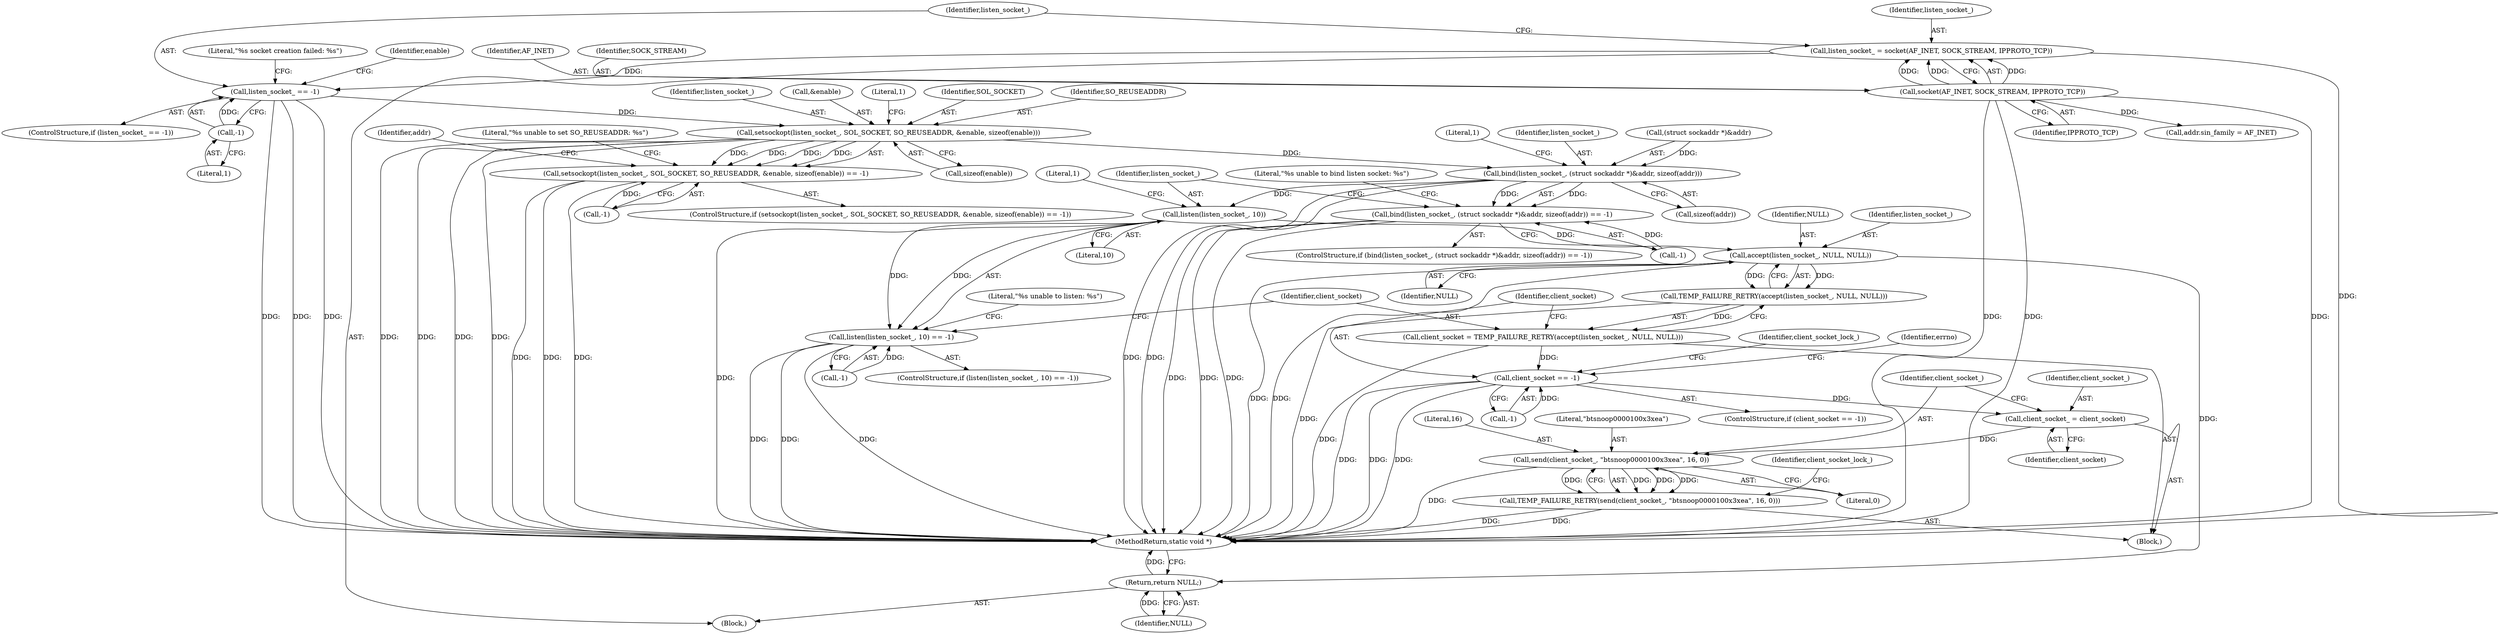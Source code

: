 digraph "0_Android_472271b153c5dc53c28beac55480a8d8434b2d5c_52@API" {
"1000119" [label="(Call,listen_socket_ == -1)"];
"1000112" [label="(Call,listen_socket_ = socket(AF_INET, SOCK_STREAM, IPPROTO_TCP))"];
"1000114" [label="(Call,socket(AF_INET, SOCK_STREAM, IPPROTO_TCP))"];
"1000121" [label="(Call,-1)"];
"1000136" [label="(Call,setsockopt(listen_socket_, SOL_SOCKET, SO_REUSEADDR, &enable, sizeof(enable)))"];
"1000135" [label="(Call,setsockopt(listen_socket_, SOL_SOCKET, SO_REUSEADDR, &enable, sizeof(enable)) == -1)"];
"1000175" [label="(Call,bind(listen_socket_, (struct sockaddr *)&addr, sizeof(addr)))"];
"1000174" [label="(Call,bind(listen_socket_, (struct sockaddr *)&addr, sizeof(addr)) == -1)"];
"1000194" [label="(Call,listen(listen_socket_, 10))"];
"1000193" [label="(Call,listen(listen_socket_, 10) == -1)"];
"1000212" [label="(Call,accept(listen_socket_, NULL, NULL))"];
"1000211" [label="(Call,TEMP_FAILURE_RETRY(accept(listen_socket_, NULL, NULL)))"];
"1000209" [label="(Call,client_socket = TEMP_FAILURE_RETRY(accept(listen_socket_, NULL, NULL)))"];
"1000217" [label="(Call,client_socket == -1)"];
"1000244" [label="(Call,client_socket_ = client_socket)"];
"1000248" [label="(Call,send(client_socket_, \"btsnoop\0\0\0\0\1\0\0\x3\xea\", 16, 0))"];
"1000247" [label="(Call,TEMP_FAILURE_RETRY(send(client_socket_, \"btsnoop\0\0\0\0\1\0\0\x3\xea\", 16, 0)))"];
"1000260" [label="(Return,return NULL;)"];
"1000209" [label="(Call,client_socket = TEMP_FAILURE_RETRY(accept(listen_socket_, NULL, NULL)))"];
"1000116" [label="(Identifier,SOCK_STREAM)"];
"1000173" [label="(ControlStructure,if (bind(listen_socket_, (struct sockaddr *)&addr, sizeof(addr)) == -1))"];
"1000255" [label="(Identifier,client_socket_lock_)"];
"1000177" [label="(Call,(struct sockaddr *)&addr)"];
"1000194" [label="(Call,listen(listen_socket_, 10))"];
"1000192" [label="(ControlStructure,if (listen(listen_socket_, 10) == -1))"];
"1000156" [label="(Identifier,addr)"];
"1000114" [label="(Call,socket(AF_INET, SOCK_STREAM, IPPROTO_TCP))"];
"1000137" [label="(Identifier,listen_socket_)"];
"1000218" [label="(Identifier,client_socket)"];
"1000134" [label="(ControlStructure,if (setsockopt(listen_socket_, SOL_SOCKET, SO_REUSEADDR, &enable, sizeof(enable)) == -1))"];
"1000118" [label="(ControlStructure,if (listen_socket_ == -1))"];
"1000184" [label="(Literal,1)"];
"1000210" [label="(Identifier,client_socket)"];
"1000252" [label="(Literal,0)"];
"1000195" [label="(Identifier,listen_socket_)"];
"1000125" [label="(Literal,\"%s socket creation failed: %s\")"];
"1000115" [label="(Identifier,AF_INET)"];
"1000247" [label="(Call,TEMP_FAILURE_RETRY(send(client_socket_, \"btsnoop\0\0\0\0\1\0\0\x3\xea\", 16, 0)))"];
"1000212" [label="(Call,accept(listen_socket_, NULL, NULL))"];
"1000119" [label="(Call,listen_socket_ == -1)"];
"1000174" [label="(Call,bind(listen_socket_, (struct sockaddr *)&addr, sizeof(addr)) == -1)"];
"1000198" [label="(Literal,1)"];
"1000120" [label="(Identifier,listen_socket_)"];
"1000142" [label="(Call,sizeof(enable))"];
"1000140" [label="(Call,&enable)"];
"1000251" [label="(Literal,16)"];
"1000187" [label="(Literal,\"%s unable to bind listen socket: %s\")"];
"1000219" [label="(Call,-1)"];
"1000145" [label="(Literal,1)"];
"1000211" [label="(Call,TEMP_FAILURE_RETRY(accept(listen_socket_, NULL, NULL)))"];
"1000217" [label="(Call,client_socket == -1)"];
"1000138" [label="(Identifier,SOL_SOCKET)"];
"1000214" [label="(Identifier,NULL)"];
"1000183" [label="(Call,-1)"];
"1000197" [label="(Call,-1)"];
"1000240" [label="(Identifier,client_socket_lock_)"];
"1000144" [label="(Call,-1)"];
"1000248" [label="(Call,send(client_socket_, \"btsnoop\0\0\0\0\1\0\0\x3\xea\", 16, 0))"];
"1000201" [label="(Literal,\"%s unable to listen: %s\")"];
"1000117" [label="(Identifier,IPPROTO_TCP)"];
"1000244" [label="(Call,client_socket_ = client_socket)"];
"1000249" [label="(Identifier,client_socket_)"];
"1000176" [label="(Identifier,listen_socket_)"];
"1000213" [label="(Identifier,listen_socket_)"];
"1000135" [label="(Call,setsockopt(listen_socket_, SOL_SOCKET, SO_REUSEADDR, &enable, sizeof(enable)) == -1)"];
"1000103" [label="(Block,)"];
"1000261" [label="(Identifier,NULL)"];
"1000121" [label="(Call,-1)"];
"1000112" [label="(Call,listen_socket_ = socket(AF_INET, SOCK_STREAM, IPPROTO_TCP))"];
"1000139" [label="(Identifier,SO_REUSEADDR)"];
"1000260" [label="(Return,return NULL;)"];
"1000245" [label="(Identifier,client_socket_)"];
"1000215" [label="(Identifier,NULL)"];
"1000175" [label="(Call,bind(listen_socket_, (struct sockaddr *)&addr, sizeof(addr)))"];
"1000196" [label="(Literal,10)"];
"1000148" [label="(Literal,\"%s unable to set SO_REUSEADDR: %s\")"];
"1000113" [label="(Identifier,listen_socket_)"];
"1000132" [label="(Identifier,enable)"];
"1000250" [label="(Literal,\"btsnoop\0\0\0\0\1\0\0\x3\xea\")"];
"1000154" [label="(Call,addr.sin_family = AF_INET)"];
"1000122" [label="(Literal,1)"];
"1000225" [label="(Identifier,errno)"];
"1000216" [label="(ControlStructure,if (client_socket == -1))"];
"1000246" [label="(Identifier,client_socket)"];
"1000181" [label="(Call,sizeof(addr))"];
"1000193" [label="(Call,listen(listen_socket_, 10) == -1)"];
"1000207" [label="(Block,)"];
"1000262" [label="(MethodReturn,static void *)"];
"1000136" [label="(Call,setsockopt(listen_socket_, SOL_SOCKET, SO_REUSEADDR, &enable, sizeof(enable)))"];
"1000119" -> "1000118"  [label="AST: "];
"1000119" -> "1000121"  [label="CFG: "];
"1000120" -> "1000119"  [label="AST: "];
"1000121" -> "1000119"  [label="AST: "];
"1000125" -> "1000119"  [label="CFG: "];
"1000132" -> "1000119"  [label="CFG: "];
"1000119" -> "1000262"  [label="DDG: "];
"1000119" -> "1000262"  [label="DDG: "];
"1000119" -> "1000262"  [label="DDG: "];
"1000112" -> "1000119"  [label="DDG: "];
"1000121" -> "1000119"  [label="DDG: "];
"1000119" -> "1000136"  [label="DDG: "];
"1000112" -> "1000103"  [label="AST: "];
"1000112" -> "1000114"  [label="CFG: "];
"1000113" -> "1000112"  [label="AST: "];
"1000114" -> "1000112"  [label="AST: "];
"1000120" -> "1000112"  [label="CFG: "];
"1000112" -> "1000262"  [label="DDG: "];
"1000114" -> "1000112"  [label="DDG: "];
"1000114" -> "1000112"  [label="DDG: "];
"1000114" -> "1000112"  [label="DDG: "];
"1000114" -> "1000117"  [label="CFG: "];
"1000115" -> "1000114"  [label="AST: "];
"1000116" -> "1000114"  [label="AST: "];
"1000117" -> "1000114"  [label="AST: "];
"1000114" -> "1000262"  [label="DDG: "];
"1000114" -> "1000262"  [label="DDG: "];
"1000114" -> "1000262"  [label="DDG: "];
"1000114" -> "1000154"  [label="DDG: "];
"1000121" -> "1000122"  [label="CFG: "];
"1000122" -> "1000121"  [label="AST: "];
"1000136" -> "1000135"  [label="AST: "];
"1000136" -> "1000142"  [label="CFG: "];
"1000137" -> "1000136"  [label="AST: "];
"1000138" -> "1000136"  [label="AST: "];
"1000139" -> "1000136"  [label="AST: "];
"1000140" -> "1000136"  [label="AST: "];
"1000142" -> "1000136"  [label="AST: "];
"1000145" -> "1000136"  [label="CFG: "];
"1000136" -> "1000262"  [label="DDG: "];
"1000136" -> "1000262"  [label="DDG: "];
"1000136" -> "1000262"  [label="DDG: "];
"1000136" -> "1000262"  [label="DDG: "];
"1000136" -> "1000135"  [label="DDG: "];
"1000136" -> "1000135"  [label="DDG: "];
"1000136" -> "1000135"  [label="DDG: "];
"1000136" -> "1000135"  [label="DDG: "];
"1000136" -> "1000175"  [label="DDG: "];
"1000135" -> "1000134"  [label="AST: "];
"1000135" -> "1000144"  [label="CFG: "];
"1000144" -> "1000135"  [label="AST: "];
"1000148" -> "1000135"  [label="CFG: "];
"1000156" -> "1000135"  [label="CFG: "];
"1000135" -> "1000262"  [label="DDG: "];
"1000135" -> "1000262"  [label="DDG: "];
"1000135" -> "1000262"  [label="DDG: "];
"1000144" -> "1000135"  [label="DDG: "];
"1000175" -> "1000174"  [label="AST: "];
"1000175" -> "1000181"  [label="CFG: "];
"1000176" -> "1000175"  [label="AST: "];
"1000177" -> "1000175"  [label="AST: "];
"1000181" -> "1000175"  [label="AST: "];
"1000184" -> "1000175"  [label="CFG: "];
"1000175" -> "1000262"  [label="DDG: "];
"1000175" -> "1000262"  [label="DDG: "];
"1000175" -> "1000174"  [label="DDG: "];
"1000175" -> "1000174"  [label="DDG: "];
"1000177" -> "1000175"  [label="DDG: "];
"1000175" -> "1000194"  [label="DDG: "];
"1000174" -> "1000173"  [label="AST: "];
"1000174" -> "1000183"  [label="CFG: "];
"1000183" -> "1000174"  [label="AST: "];
"1000187" -> "1000174"  [label="CFG: "];
"1000195" -> "1000174"  [label="CFG: "];
"1000174" -> "1000262"  [label="DDG: "];
"1000174" -> "1000262"  [label="DDG: "];
"1000174" -> "1000262"  [label="DDG: "];
"1000183" -> "1000174"  [label="DDG: "];
"1000194" -> "1000193"  [label="AST: "];
"1000194" -> "1000196"  [label="CFG: "];
"1000195" -> "1000194"  [label="AST: "];
"1000196" -> "1000194"  [label="AST: "];
"1000198" -> "1000194"  [label="CFG: "];
"1000194" -> "1000262"  [label="DDG: "];
"1000194" -> "1000193"  [label="DDG: "];
"1000194" -> "1000193"  [label="DDG: "];
"1000194" -> "1000212"  [label="DDG: "];
"1000193" -> "1000192"  [label="AST: "];
"1000193" -> "1000197"  [label="CFG: "];
"1000197" -> "1000193"  [label="AST: "];
"1000201" -> "1000193"  [label="CFG: "];
"1000210" -> "1000193"  [label="CFG: "];
"1000193" -> "1000262"  [label="DDG: "];
"1000193" -> "1000262"  [label="DDG: "];
"1000193" -> "1000262"  [label="DDG: "];
"1000197" -> "1000193"  [label="DDG: "];
"1000212" -> "1000211"  [label="AST: "];
"1000212" -> "1000215"  [label="CFG: "];
"1000213" -> "1000212"  [label="AST: "];
"1000214" -> "1000212"  [label="AST: "];
"1000215" -> "1000212"  [label="AST: "];
"1000211" -> "1000212"  [label="CFG: "];
"1000212" -> "1000262"  [label="DDG: "];
"1000212" -> "1000262"  [label="DDG: "];
"1000212" -> "1000211"  [label="DDG: "];
"1000212" -> "1000211"  [label="DDG: "];
"1000212" -> "1000260"  [label="DDG: "];
"1000211" -> "1000209"  [label="AST: "];
"1000209" -> "1000211"  [label="CFG: "];
"1000211" -> "1000262"  [label="DDG: "];
"1000211" -> "1000209"  [label="DDG: "];
"1000209" -> "1000207"  [label="AST: "];
"1000210" -> "1000209"  [label="AST: "];
"1000218" -> "1000209"  [label="CFG: "];
"1000209" -> "1000262"  [label="DDG: "];
"1000209" -> "1000217"  [label="DDG: "];
"1000217" -> "1000216"  [label="AST: "];
"1000217" -> "1000219"  [label="CFG: "];
"1000218" -> "1000217"  [label="AST: "];
"1000219" -> "1000217"  [label="AST: "];
"1000225" -> "1000217"  [label="CFG: "];
"1000240" -> "1000217"  [label="CFG: "];
"1000217" -> "1000262"  [label="DDG: "];
"1000217" -> "1000262"  [label="DDG: "];
"1000217" -> "1000262"  [label="DDG: "];
"1000219" -> "1000217"  [label="DDG: "];
"1000217" -> "1000244"  [label="DDG: "];
"1000244" -> "1000207"  [label="AST: "];
"1000244" -> "1000246"  [label="CFG: "];
"1000245" -> "1000244"  [label="AST: "];
"1000246" -> "1000244"  [label="AST: "];
"1000249" -> "1000244"  [label="CFG: "];
"1000244" -> "1000248"  [label="DDG: "];
"1000248" -> "1000247"  [label="AST: "];
"1000248" -> "1000252"  [label="CFG: "];
"1000249" -> "1000248"  [label="AST: "];
"1000250" -> "1000248"  [label="AST: "];
"1000251" -> "1000248"  [label="AST: "];
"1000252" -> "1000248"  [label="AST: "];
"1000247" -> "1000248"  [label="CFG: "];
"1000248" -> "1000262"  [label="DDG: "];
"1000248" -> "1000247"  [label="DDG: "];
"1000248" -> "1000247"  [label="DDG: "];
"1000248" -> "1000247"  [label="DDG: "];
"1000248" -> "1000247"  [label="DDG: "];
"1000247" -> "1000207"  [label="AST: "];
"1000255" -> "1000247"  [label="CFG: "];
"1000247" -> "1000262"  [label="DDG: "];
"1000247" -> "1000262"  [label="DDG: "];
"1000260" -> "1000103"  [label="AST: "];
"1000260" -> "1000261"  [label="CFG: "];
"1000261" -> "1000260"  [label="AST: "];
"1000262" -> "1000260"  [label="CFG: "];
"1000260" -> "1000262"  [label="DDG: "];
"1000261" -> "1000260"  [label="DDG: "];
}
